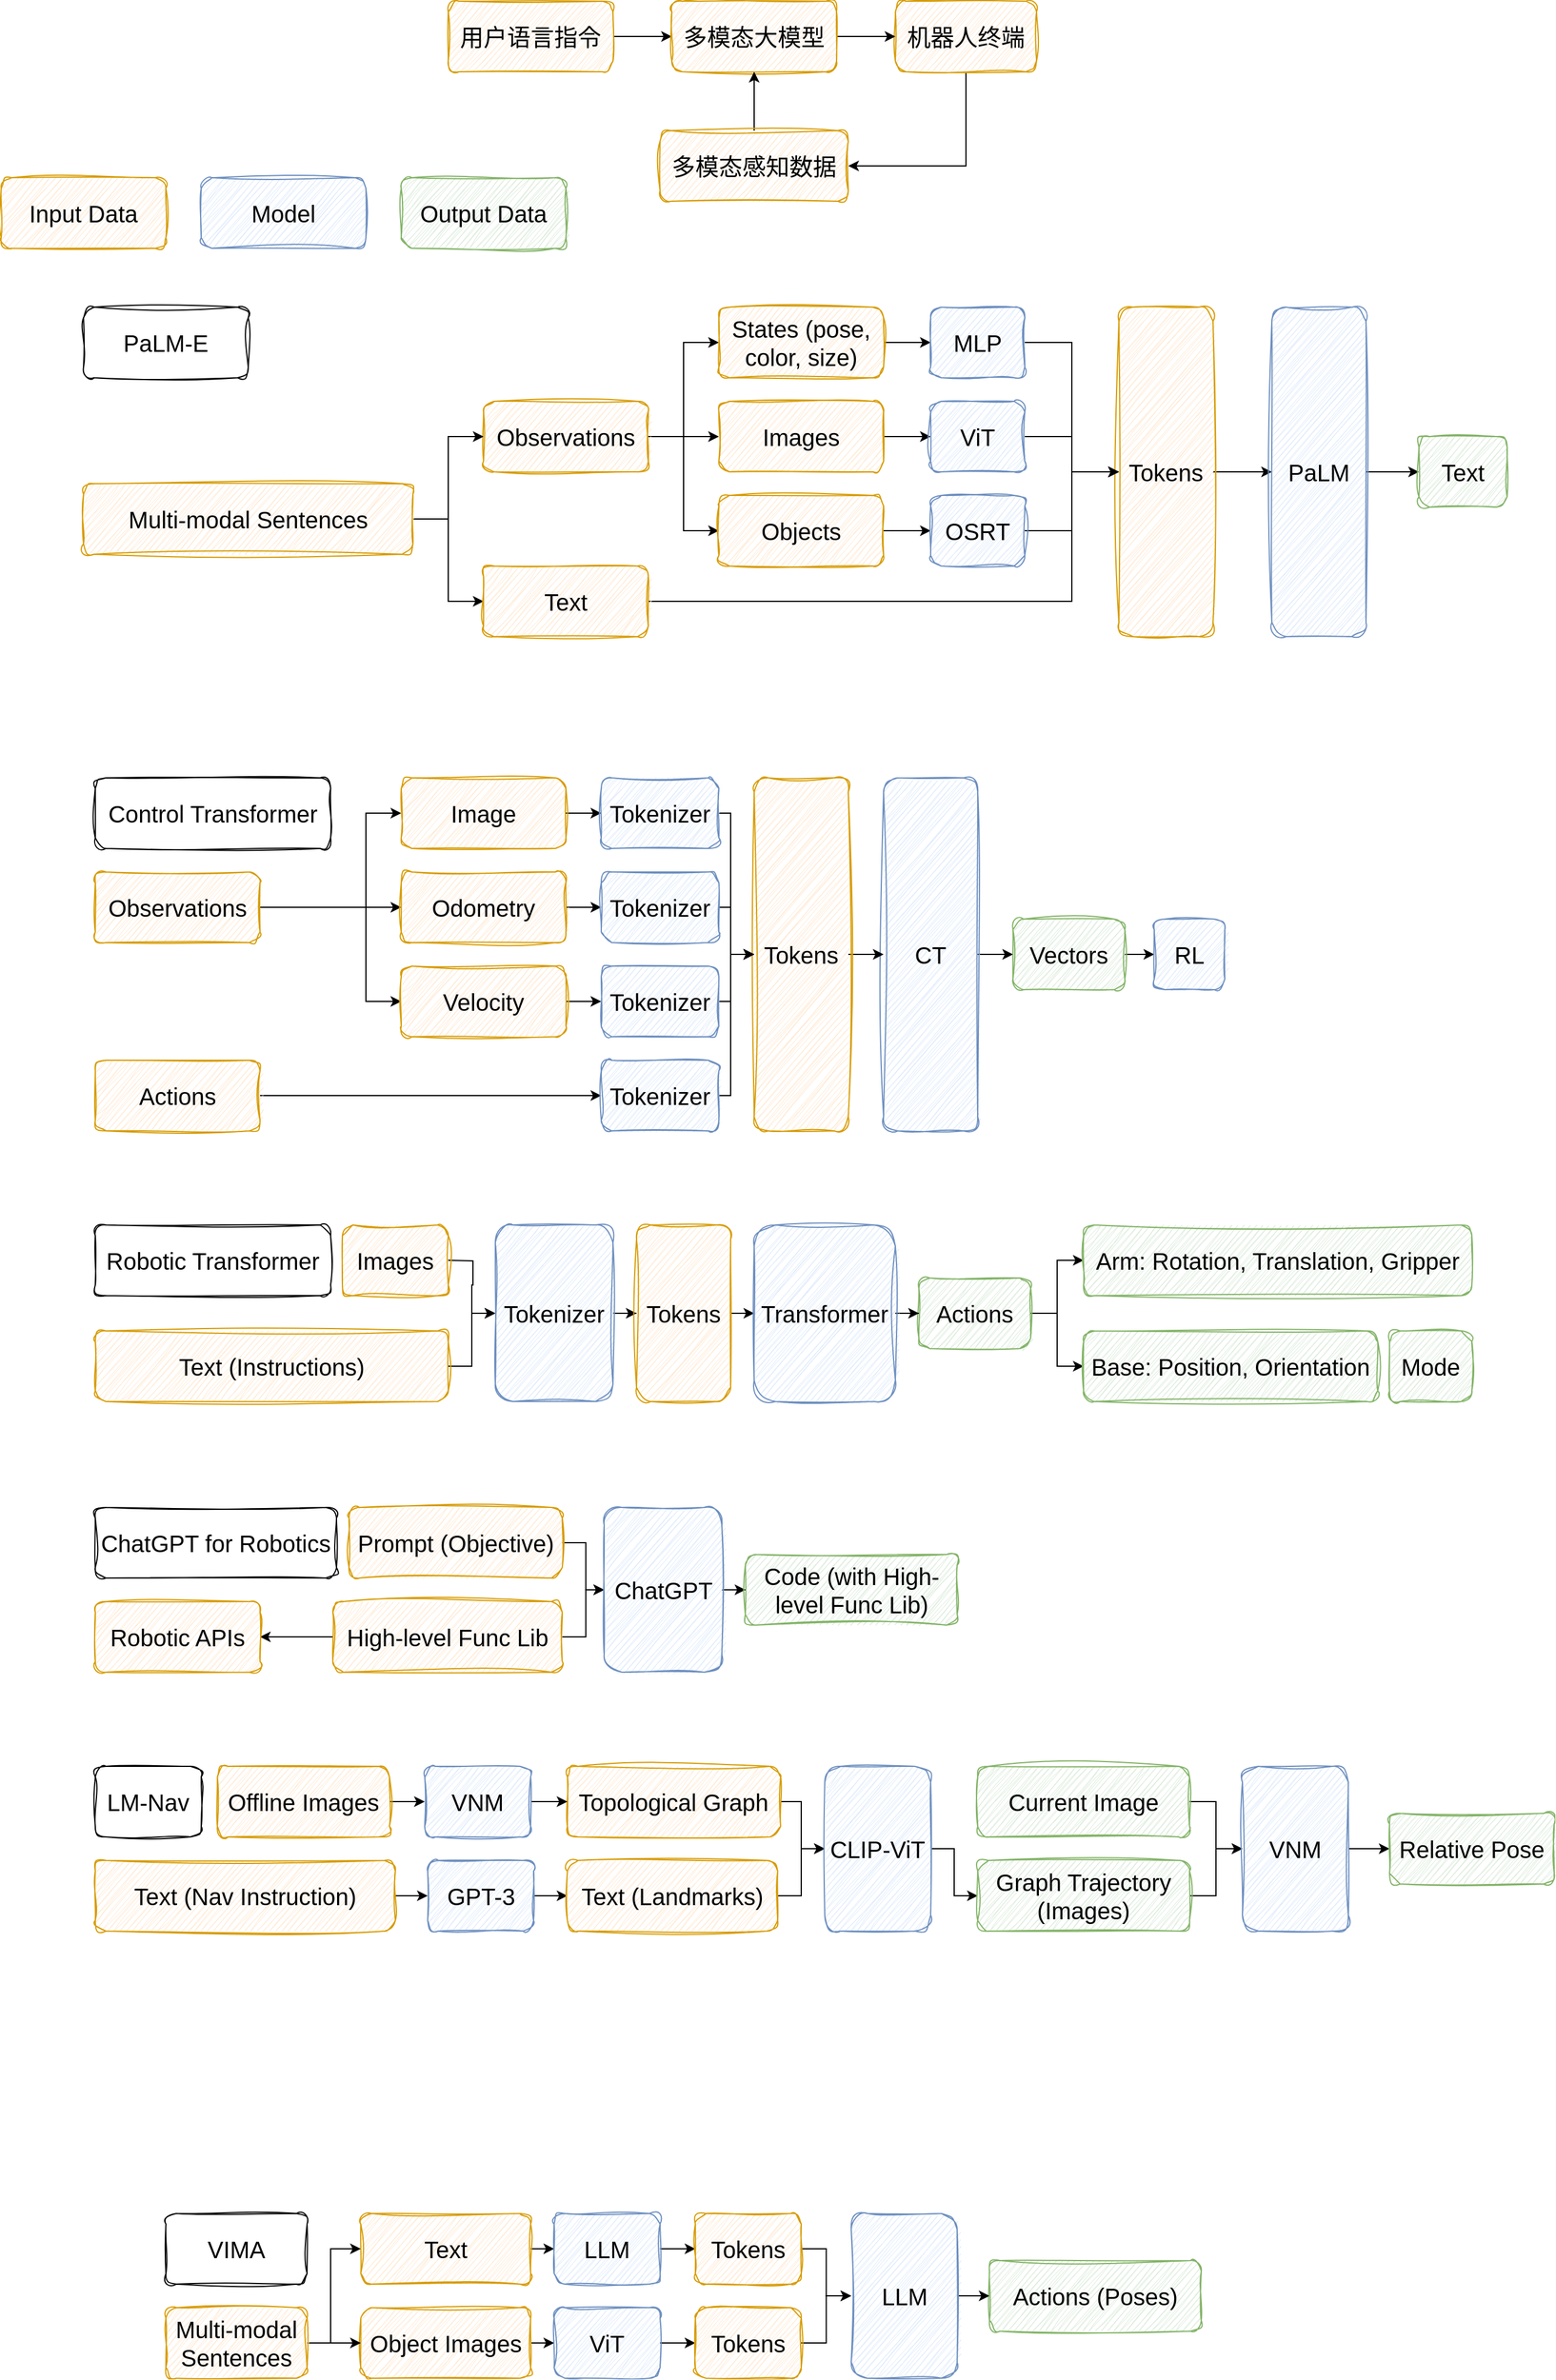 <mxfile version="21.3.2" type="github">
  <diagram name="Page-1" id="68JO6MREXEzeNU68vQrC">
    <mxGraphModel dx="2537" dy="1021" grid="1" gridSize="10" guides="1" tooltips="1" connect="1" arrows="1" fold="1" page="1" pageScale="1" pageWidth="850" pageHeight="1100" math="0" shadow="0">
      <root>
        <mxCell id="0" />
        <mxCell id="1" parent="0" />
        <mxCell id="IC8Se40u6HLO76EEBxMK-10" style="edgeStyle=orthogonalEdgeStyle;rounded=0;orthogonalLoop=1;jettySize=auto;html=1;entryX=1;entryY=0.5;entryDx=0;entryDy=0;" parent="1" source="IC8Se40u6HLO76EEBxMK-3" target="IC8Se40u6HLO76EEBxMK-6" edge="1">
          <mxGeometry relative="1" as="geometry">
            <Array as="points">
              <mxPoint x="620" y="440" />
            </Array>
          </mxGeometry>
        </mxCell>
        <mxCell id="IC8Se40u6HLO76EEBxMK-3" value="&lt;font style=&quot;font-size: 20px;&quot;&gt;机器人终端&lt;/font&gt;" style="rounded=1;whiteSpace=wrap;html=1;fillColor=#ffe6cc;strokeColor=#d79b00;sketch=1;curveFitting=1;jiggle=2;" parent="1" vertex="1">
          <mxGeometry x="560" y="300" width="120" height="60" as="geometry" />
        </mxCell>
        <mxCell id="IC8Se40u6HLO76EEBxMK-9" value="" style="edgeStyle=orthogonalEdgeStyle;rounded=0;orthogonalLoop=1;jettySize=auto;html=1;" parent="1" source="IC8Se40u6HLO76EEBxMK-4" target="IC8Se40u6HLO76EEBxMK-5" edge="1">
          <mxGeometry relative="1" as="geometry" />
        </mxCell>
        <mxCell id="IC8Se40u6HLO76EEBxMK-4" value="&lt;font style=&quot;font-size: 20px;&quot;&gt;用户语言指令&lt;/font&gt;" style="rounded=1;whiteSpace=wrap;html=1;fillColor=#ffe6cc;strokeColor=#d79b00;sketch=1;curveFitting=1;jiggle=2;" parent="1" vertex="1">
          <mxGeometry x="180" y="300" width="140" height="60" as="geometry" />
        </mxCell>
        <mxCell id="IC8Se40u6HLO76EEBxMK-8" value="" style="edgeStyle=orthogonalEdgeStyle;rounded=0;orthogonalLoop=1;jettySize=auto;html=1;" parent="1" source="IC8Se40u6HLO76EEBxMK-5" target="IC8Se40u6HLO76EEBxMK-3" edge="1">
          <mxGeometry relative="1" as="geometry" />
        </mxCell>
        <mxCell id="IC8Se40u6HLO76EEBxMK-5" value="&lt;font style=&quot;font-size: 20px;&quot;&gt;多模态大模型&lt;/font&gt;" style="rounded=1;whiteSpace=wrap;html=1;fillColor=#ffe6cc;strokeColor=#d79b00;sketch=1;curveFitting=1;jiggle=2;" parent="1" vertex="1">
          <mxGeometry x="370" y="300" width="140" height="60" as="geometry" />
        </mxCell>
        <mxCell id="IC8Se40u6HLO76EEBxMK-7" value="" style="edgeStyle=orthogonalEdgeStyle;rounded=0;orthogonalLoop=1;jettySize=auto;html=1;" parent="1" source="IC8Se40u6HLO76EEBxMK-6" target="IC8Se40u6HLO76EEBxMK-5" edge="1">
          <mxGeometry relative="1" as="geometry" />
        </mxCell>
        <mxCell id="IC8Se40u6HLO76EEBxMK-6" value="&lt;font style=&quot;font-size: 20px;&quot;&gt;多模态感知数据&lt;/font&gt;" style="rounded=1;whiteSpace=wrap;html=1;fillColor=#ffe6cc;strokeColor=#d79b00;glass=0;shadow=0;sketch=1;curveFitting=1;jiggle=2;" parent="1" vertex="1">
          <mxGeometry x="360" y="410" width="160" height="60" as="geometry" />
        </mxCell>
        <mxCell id="IC8Se40u6HLO76EEBxMK-21" value="" style="edgeStyle=orthogonalEdgeStyle;rounded=0;orthogonalLoop=1;jettySize=auto;html=1;" parent="1" source="IC8Se40u6HLO76EEBxMK-14" target="IC8Se40u6HLO76EEBxMK-19" edge="1">
          <mxGeometry relative="1" as="geometry" />
        </mxCell>
        <mxCell id="IC8Se40u6HLO76EEBxMK-22" style="edgeStyle=orthogonalEdgeStyle;rounded=0;orthogonalLoop=1;jettySize=auto;html=1;entryX=0;entryY=0.5;entryDx=0;entryDy=0;" parent="1" source="IC8Se40u6HLO76EEBxMK-14" target="IC8Se40u6HLO76EEBxMK-20" edge="1">
          <mxGeometry relative="1" as="geometry" />
        </mxCell>
        <mxCell id="IC8Se40u6HLO76EEBxMK-23" style="edgeStyle=orthogonalEdgeStyle;rounded=0;orthogonalLoop=1;jettySize=auto;html=1;entryX=0;entryY=0.5;entryDx=0;entryDy=0;" parent="1" source="IC8Se40u6HLO76EEBxMK-14" target="IC8Se40u6HLO76EEBxMK-16" edge="1">
          <mxGeometry relative="1" as="geometry" />
        </mxCell>
        <mxCell id="IC8Se40u6HLO76EEBxMK-14" value="&lt;font style=&quot;font-size: 20px;&quot;&gt;Observations&lt;/font&gt;" style="rounded=1;whiteSpace=wrap;html=1;fillColor=#ffe6cc;strokeColor=#d79b00;sketch=1;curveFitting=1;jiggle=2;" parent="1" vertex="1">
          <mxGeometry x="210" y="640" width="140" height="60" as="geometry" />
        </mxCell>
        <mxCell id="IC8Se40u6HLO76EEBxMK-29" value="" style="edgeStyle=orthogonalEdgeStyle;rounded=0;orthogonalLoop=1;jettySize=auto;html=1;" parent="1" source="IC8Se40u6HLO76EEBxMK-16" target="IC8Se40u6HLO76EEBxMK-28" edge="1">
          <mxGeometry relative="1" as="geometry" />
        </mxCell>
        <mxCell id="IC8Se40u6HLO76EEBxMK-16" value="&lt;font style=&quot;font-size: 20px;&quot;&gt;Objects&lt;/font&gt;" style="rounded=1;whiteSpace=wrap;html=1;fillColor=#ffe6cc;strokeColor=#d79b00;sketch=1;curveFitting=1;jiggle=2;" parent="1" vertex="1">
          <mxGeometry x="410" y="720" width="140" height="60" as="geometry" />
        </mxCell>
        <mxCell id="IC8Se40u6HLO76EEBxMK-30" value="" style="edgeStyle=orthogonalEdgeStyle;rounded=0;orthogonalLoop=1;jettySize=auto;html=1;" parent="1" source="IC8Se40u6HLO76EEBxMK-19" target="IC8Se40u6HLO76EEBxMK-27" edge="1">
          <mxGeometry relative="1" as="geometry" />
        </mxCell>
        <mxCell id="IC8Se40u6HLO76EEBxMK-19" value="&lt;font style=&quot;font-size: 20px;&quot;&gt;Images&lt;/font&gt;" style="rounded=1;whiteSpace=wrap;html=1;fillColor=#ffe6cc;strokeColor=#d79b00;sketch=1;curveFitting=1;jiggle=2;" parent="1" vertex="1">
          <mxGeometry x="410" y="640" width="140" height="60" as="geometry" />
        </mxCell>
        <mxCell id="IC8Se40u6HLO76EEBxMK-31" value="" style="edgeStyle=orthogonalEdgeStyle;rounded=0;orthogonalLoop=1;jettySize=auto;html=1;" parent="1" source="IC8Se40u6HLO76EEBxMK-20" target="IC8Se40u6HLO76EEBxMK-26" edge="1">
          <mxGeometry relative="1" as="geometry" />
        </mxCell>
        <mxCell id="IC8Se40u6HLO76EEBxMK-20" value="&lt;font style=&quot;font-size: 20px;&quot;&gt;States (pose, color, size)&lt;/font&gt;" style="rounded=1;whiteSpace=wrap;html=1;fillColor=#ffe6cc;strokeColor=#d79b00;sketch=1;curveFitting=1;jiggle=2;" parent="1" vertex="1">
          <mxGeometry x="410" y="560" width="140" height="60" as="geometry" />
        </mxCell>
        <mxCell id="IC8Se40u6HLO76EEBxMK-36" value="" style="edgeStyle=orthogonalEdgeStyle;rounded=0;orthogonalLoop=1;jettySize=auto;html=1;" parent="1" source="IC8Se40u6HLO76EEBxMK-24" target="IC8Se40u6HLO76EEBxMK-35" edge="1">
          <mxGeometry relative="1" as="geometry" />
        </mxCell>
        <mxCell id="IC8Se40u6HLO76EEBxMK-24" value="&lt;font style=&quot;font-size: 20px;&quot;&gt;Tokens&lt;/font&gt;" style="rounded=1;whiteSpace=wrap;html=1;fillColor=#ffe6cc;strokeColor=#d79b00;sketch=1;curveFitting=1;jiggle=2;" parent="1" vertex="1">
          <mxGeometry x="750" y="560" width="80" height="280" as="geometry" />
        </mxCell>
        <mxCell id="IC8Se40u6HLO76EEBxMK-32" value="" style="edgeStyle=orthogonalEdgeStyle;rounded=0;orthogonalLoop=1;jettySize=auto;html=1;" parent="1" source="IC8Se40u6HLO76EEBxMK-26" target="IC8Se40u6HLO76EEBxMK-24" edge="1">
          <mxGeometry relative="1" as="geometry" />
        </mxCell>
        <mxCell id="IC8Se40u6HLO76EEBxMK-26" value="&lt;font style=&quot;font-size: 20px;&quot;&gt;MLP&lt;/font&gt;" style="rounded=1;whiteSpace=wrap;html=1;fillColor=#dae8fc;strokeColor=#6c8ebf;sketch=1;curveFitting=1;jiggle=2;" parent="1" vertex="1">
          <mxGeometry x="590" y="560" width="80" height="60" as="geometry" />
        </mxCell>
        <mxCell id="IC8Se40u6HLO76EEBxMK-33" value="" style="edgeStyle=orthogonalEdgeStyle;rounded=0;orthogonalLoop=1;jettySize=auto;html=1;" parent="1" source="IC8Se40u6HLO76EEBxMK-27" target="IC8Se40u6HLO76EEBxMK-24" edge="1">
          <mxGeometry relative="1" as="geometry" />
        </mxCell>
        <mxCell id="IC8Se40u6HLO76EEBxMK-27" value="&lt;span style=&quot;font-size: 20px;&quot;&gt;ViT&lt;/span&gt;" style="rounded=1;whiteSpace=wrap;html=1;fillColor=#dae8fc;strokeColor=#6c8ebf;sketch=1;curveFitting=1;jiggle=2;" parent="1" vertex="1">
          <mxGeometry x="590" y="640" width="80" height="60" as="geometry" />
        </mxCell>
        <mxCell id="IC8Se40u6HLO76EEBxMK-34" value="" style="edgeStyle=orthogonalEdgeStyle;rounded=0;orthogonalLoop=1;jettySize=auto;html=1;" parent="1" source="IC8Se40u6HLO76EEBxMK-28" target="IC8Se40u6HLO76EEBxMK-24" edge="1">
          <mxGeometry relative="1" as="geometry" />
        </mxCell>
        <mxCell id="IC8Se40u6HLO76EEBxMK-28" value="&lt;span style=&quot;font-size: 20px;&quot;&gt;OSRT&lt;/span&gt;" style="rounded=1;whiteSpace=wrap;html=1;fillColor=#dae8fc;strokeColor=#6c8ebf;sketch=1;curveFitting=1;jiggle=2;" parent="1" vertex="1">
          <mxGeometry x="590" y="720" width="80" height="60" as="geometry" />
        </mxCell>
        <mxCell id="IC8Se40u6HLO76EEBxMK-38" value="" style="edgeStyle=orthogonalEdgeStyle;rounded=0;orthogonalLoop=1;jettySize=auto;html=1;" parent="1" source="IC8Se40u6HLO76EEBxMK-35" target="IC8Se40u6HLO76EEBxMK-37" edge="1">
          <mxGeometry relative="1" as="geometry" />
        </mxCell>
        <mxCell id="IC8Se40u6HLO76EEBxMK-35" value="&lt;font style=&quot;font-size: 20px;&quot;&gt;PaLM&lt;/font&gt;" style="rounded=1;whiteSpace=wrap;html=1;fillColor=#dae8fc;strokeColor=#6c8ebf;sketch=1;curveFitting=1;jiggle=2;" parent="1" vertex="1">
          <mxGeometry x="880" y="560" width="80" height="280" as="geometry" />
        </mxCell>
        <mxCell id="IC8Se40u6HLO76EEBxMK-37" value="&lt;font style=&quot;font-size: 20px;&quot;&gt;Text&lt;/font&gt;" style="rounded=1;whiteSpace=wrap;html=1;fillColor=#d5e8d4;strokeColor=#82b366;sketch=1;curveFitting=1;jiggle=2;" parent="1" vertex="1">
          <mxGeometry x="1005" y="670" width="75" height="60" as="geometry" />
        </mxCell>
        <mxCell id="IC8Se40u6HLO76EEBxMK-40" value="" style="edgeStyle=orthogonalEdgeStyle;rounded=0;orthogonalLoop=1;jettySize=auto;html=1;" parent="1" source="IC8Se40u6HLO76EEBxMK-39" target="IC8Se40u6HLO76EEBxMK-14" edge="1">
          <mxGeometry relative="1" as="geometry">
            <Array as="points">
              <mxPoint x="180" y="740" />
              <mxPoint x="180" y="670" />
            </Array>
          </mxGeometry>
        </mxCell>
        <mxCell id="IC8Se40u6HLO76EEBxMK-43" style="edgeStyle=orthogonalEdgeStyle;rounded=0;orthogonalLoop=1;jettySize=auto;html=1;entryX=0;entryY=0.5;entryDx=0;entryDy=0;" parent="1" source="IC8Se40u6HLO76EEBxMK-39" target="IC8Se40u6HLO76EEBxMK-41" edge="1">
          <mxGeometry relative="1" as="geometry">
            <Array as="points">
              <mxPoint x="180" y="740" />
              <mxPoint x="180" y="810" />
            </Array>
          </mxGeometry>
        </mxCell>
        <mxCell id="IC8Se40u6HLO76EEBxMK-39" value="&lt;font style=&quot;font-size: 20px;&quot;&gt;Multi-modal Sentences&lt;/font&gt;" style="rounded=1;whiteSpace=wrap;html=1;fillColor=#ffe6cc;strokeColor=#d79b00;sketch=1;curveFitting=1;jiggle=2;" parent="1" vertex="1">
          <mxGeometry x="-130" y="710" width="280" height="60" as="geometry" />
        </mxCell>
        <mxCell id="IC8Se40u6HLO76EEBxMK-45" style="edgeStyle=orthogonalEdgeStyle;rounded=0;orthogonalLoop=1;jettySize=auto;html=1;entryX=0;entryY=0.5;entryDx=0;entryDy=0;" parent="1" source="IC8Se40u6HLO76EEBxMK-41" target="IC8Se40u6HLO76EEBxMK-24" edge="1">
          <mxGeometry relative="1" as="geometry">
            <Array as="points">
              <mxPoint x="710" y="810" />
              <mxPoint x="710" y="700" />
            </Array>
          </mxGeometry>
        </mxCell>
        <mxCell id="IC8Se40u6HLO76EEBxMK-41" value="&lt;font style=&quot;font-size: 20px;&quot;&gt;Text&lt;/font&gt;" style="rounded=1;whiteSpace=wrap;html=1;fillColor=#ffe6cc;strokeColor=#d79b00;sketch=1;curveFitting=1;jiggle=2;" parent="1" vertex="1">
          <mxGeometry x="210" y="780" width="140" height="60" as="geometry" />
        </mxCell>
        <mxCell id="IC8Se40u6HLO76EEBxMK-48" value="&lt;font style=&quot;font-size: 20px;&quot;&gt;Input Data&lt;/font&gt;" style="rounded=1;whiteSpace=wrap;html=1;fillColor=#ffe6cc;strokeColor=#d79b00;sketch=1;curveFitting=1;jiggle=2;" parent="1" vertex="1">
          <mxGeometry x="-200" y="450" width="140" height="60" as="geometry" />
        </mxCell>
        <mxCell id="IC8Se40u6HLO76EEBxMK-49" value="&lt;font style=&quot;font-size: 20px;&quot;&gt;Model&lt;/font&gt;" style="rounded=1;whiteSpace=wrap;html=1;fillColor=#dae8fc;strokeColor=#6c8ebf;sketch=1;curveFitting=1;jiggle=2;" parent="1" vertex="1">
          <mxGeometry x="-30" y="450" width="140" height="60" as="geometry" />
        </mxCell>
        <mxCell id="IC8Se40u6HLO76EEBxMK-50" value="&lt;font style=&quot;font-size: 20px;&quot;&gt;Output Data&lt;/font&gt;" style="rounded=1;whiteSpace=wrap;html=1;fillColor=#d5e8d4;strokeColor=#82b366;sketch=1;curveFitting=1;jiggle=2;" parent="1" vertex="1">
          <mxGeometry x="140" y="450" width="140" height="60" as="geometry" />
        </mxCell>
        <mxCell id="IC8Se40u6HLO76EEBxMK-51" value="&lt;font style=&quot;font-size: 20px;&quot;&gt;PaLM-E&lt;/font&gt;" style="rounded=1;whiteSpace=wrap;html=1;sketch=1;curveFitting=1;jiggle=2;" parent="1" vertex="1">
          <mxGeometry x="-130" y="560" width="140" height="60" as="geometry" />
        </mxCell>
        <mxCell id="IC8Se40u6HLO76EEBxMK-52" value="" style="edgeStyle=orthogonalEdgeStyle;rounded=0;orthogonalLoop=1;jettySize=auto;html=1;" parent="1" source="IC8Se40u6HLO76EEBxMK-55" target="IC8Se40u6HLO76EEBxMK-59" edge="1">
          <mxGeometry relative="1" as="geometry" />
        </mxCell>
        <mxCell id="IC8Se40u6HLO76EEBxMK-53" style="edgeStyle=orthogonalEdgeStyle;rounded=0;orthogonalLoop=1;jettySize=auto;html=1;entryX=0;entryY=0.5;entryDx=0;entryDy=0;" parent="1" source="IC8Se40u6HLO76EEBxMK-55" target="IC8Se40u6HLO76EEBxMK-61" edge="1">
          <mxGeometry relative="1" as="geometry">
            <Array as="points">
              <mxPoint x="110" y="1070" />
              <mxPoint x="110" y="990" />
            </Array>
          </mxGeometry>
        </mxCell>
        <mxCell id="IC8Se40u6HLO76EEBxMK-54" style="edgeStyle=orthogonalEdgeStyle;rounded=0;orthogonalLoop=1;jettySize=auto;html=1;entryX=0;entryY=0.5;entryDx=0;entryDy=0;" parent="1" source="IC8Se40u6HLO76EEBxMK-55" edge="1">
          <mxGeometry relative="1" as="geometry">
            <mxPoint x="140" y="1150" as="targetPoint" />
            <Array as="points">
              <mxPoint x="110" y="1070" />
              <mxPoint x="110" y="1150" />
            </Array>
          </mxGeometry>
        </mxCell>
        <mxCell id="IC8Se40u6HLO76EEBxMK-55" value="&lt;font style=&quot;font-size: 20px;&quot;&gt;Observations&lt;/font&gt;" style="rounded=1;whiteSpace=wrap;html=1;fillColor=#ffe6cc;strokeColor=#d79b00;sketch=1;curveFitting=1;jiggle=2;" parent="1" vertex="1">
          <mxGeometry x="-120" y="1040" width="140" height="60" as="geometry" />
        </mxCell>
        <mxCell id="IC8Se40u6HLO76EEBxMK-92" value="" style="edgeStyle=orthogonalEdgeStyle;rounded=0;orthogonalLoop=1;jettySize=auto;html=1;" parent="1" source="IC8Se40u6HLO76EEBxMK-59" target="IC8Se40u6HLO76EEBxMK-91" edge="1">
          <mxGeometry relative="1" as="geometry" />
        </mxCell>
        <mxCell id="IC8Se40u6HLO76EEBxMK-59" value="&lt;font style=&quot;font-size: 20px;&quot;&gt;Odometry&lt;/font&gt;" style="rounded=1;whiteSpace=wrap;html=1;fillColor=#ffe6cc;strokeColor=#d79b00;sketch=1;curveFitting=1;jiggle=2;" parent="1" vertex="1">
          <mxGeometry x="140" y="1040" width="140" height="60" as="geometry" />
        </mxCell>
        <mxCell id="IC8Se40u6HLO76EEBxMK-90" value="" style="edgeStyle=orthogonalEdgeStyle;rounded=0;orthogonalLoop=1;jettySize=auto;html=1;" parent="1" source="IC8Se40u6HLO76EEBxMK-61" target="IC8Se40u6HLO76EEBxMK-89" edge="1">
          <mxGeometry relative="1" as="geometry" />
        </mxCell>
        <mxCell id="IC8Se40u6HLO76EEBxMK-61" value="&lt;font style=&quot;font-size: 20px;&quot;&gt;Image&lt;/font&gt;" style="rounded=1;whiteSpace=wrap;html=1;fillColor=#ffe6cc;strokeColor=#d79b00;sketch=1;curveFitting=1;jiggle=2;" parent="1" vertex="1">
          <mxGeometry x="140" y="960" width="140" height="60" as="geometry" />
        </mxCell>
        <mxCell id="IC8Se40u6HLO76EEBxMK-96" style="edgeStyle=orthogonalEdgeStyle;rounded=0;orthogonalLoop=1;jettySize=auto;html=1;entryX=0;entryY=0.5;entryDx=0;entryDy=0;" parent="1" source="IC8Se40u6HLO76EEBxMK-77" target="IC8Se40u6HLO76EEBxMK-95" edge="1">
          <mxGeometry relative="1" as="geometry" />
        </mxCell>
        <mxCell id="IC8Se40u6HLO76EEBxMK-77" value="&lt;font style=&quot;font-size: 20px;&quot;&gt;Actions&lt;/font&gt;" style="rounded=1;whiteSpace=wrap;html=1;fillColor=#ffe6cc;strokeColor=#d79b00;sketch=1;curveFitting=1;jiggle=2;" parent="1" vertex="1">
          <mxGeometry x="-120" y="1200" width="140" height="60" as="geometry" />
        </mxCell>
        <mxCell id="IC8Se40u6HLO76EEBxMK-78" value="&lt;font style=&quot;font-size: 20px;&quot;&gt;Control Transformer&lt;/font&gt;" style="rounded=1;whiteSpace=wrap;html=1;sketch=1;curveFitting=1;jiggle=2;" parent="1" vertex="1">
          <mxGeometry x="-120" y="960" width="200" height="60" as="geometry" />
        </mxCell>
        <mxCell id="IC8Se40u6HLO76EEBxMK-94" value="" style="edgeStyle=orthogonalEdgeStyle;rounded=0;orthogonalLoop=1;jettySize=auto;html=1;" parent="1" source="IC8Se40u6HLO76EEBxMK-79" target="IC8Se40u6HLO76EEBxMK-93" edge="1">
          <mxGeometry relative="1" as="geometry" />
        </mxCell>
        <mxCell id="IC8Se40u6HLO76EEBxMK-79" value="&lt;font style=&quot;font-size: 20px;&quot;&gt;Velocity&lt;/font&gt;" style="rounded=1;whiteSpace=wrap;html=1;fillColor=#ffe6cc;strokeColor=#d79b00;sketch=1;curveFitting=1;jiggle=2;" parent="1" vertex="1">
          <mxGeometry x="140" y="1120" width="140" height="60" as="geometry" />
        </mxCell>
        <mxCell id="IC8Se40u6HLO76EEBxMK-85" value="" style="edgeStyle=orthogonalEdgeStyle;rounded=0;orthogonalLoop=1;jettySize=auto;html=1;" parent="1" source="IC8Se40u6HLO76EEBxMK-86" target="IC8Se40u6HLO76EEBxMK-87" edge="1">
          <mxGeometry relative="1" as="geometry" />
        </mxCell>
        <mxCell id="IC8Se40u6HLO76EEBxMK-86" value="&lt;font style=&quot;font-size: 20px;&quot;&gt;CT&lt;/font&gt;" style="rounded=1;whiteSpace=wrap;html=1;fillColor=#dae8fc;strokeColor=#6c8ebf;sketch=1;curveFitting=1;jiggle=2;" parent="1" vertex="1">
          <mxGeometry x="550" y="960" width="80" height="300" as="geometry" />
        </mxCell>
        <mxCell id="IC8Se40u6HLO76EEBxMK-104" value="" style="edgeStyle=orthogonalEdgeStyle;rounded=0;orthogonalLoop=1;jettySize=auto;html=1;" parent="1" source="IC8Se40u6HLO76EEBxMK-87" target="IC8Se40u6HLO76EEBxMK-103" edge="1">
          <mxGeometry relative="1" as="geometry" />
        </mxCell>
        <mxCell id="IC8Se40u6HLO76EEBxMK-87" value="&lt;span style=&quot;font-size: 20px;&quot;&gt;Vectors&lt;/span&gt;" style="rounded=1;whiteSpace=wrap;html=1;fillColor=#d5e8d4;strokeColor=#82b366;sketch=1;curveFitting=1;jiggle=2;" parent="1" vertex="1">
          <mxGeometry x="660" y="1080" width="95" height="60" as="geometry" />
        </mxCell>
        <mxCell id="IC8Se40u6HLO76EEBxMK-98" value="" style="edgeStyle=orthogonalEdgeStyle;rounded=0;orthogonalLoop=1;jettySize=auto;html=1;" parent="1" source="IC8Se40u6HLO76EEBxMK-88" target="IC8Se40u6HLO76EEBxMK-86" edge="1">
          <mxGeometry relative="1" as="geometry" />
        </mxCell>
        <mxCell id="IC8Se40u6HLO76EEBxMK-88" value="&lt;font style=&quot;font-size: 20px;&quot;&gt;Tokens&lt;/font&gt;" style="rounded=1;whiteSpace=wrap;html=1;fillColor=#ffe6cc;strokeColor=#d79b00;sketch=1;curveFitting=1;jiggle=2;" parent="1" vertex="1">
          <mxGeometry x="440" y="960" width="80" height="300" as="geometry" />
        </mxCell>
        <mxCell id="IC8Se40u6HLO76EEBxMK-99" value="" style="edgeStyle=orthogonalEdgeStyle;rounded=0;orthogonalLoop=1;jettySize=auto;html=1;" parent="1" source="IC8Se40u6HLO76EEBxMK-89" target="IC8Se40u6HLO76EEBxMK-88" edge="1">
          <mxGeometry relative="1" as="geometry">
            <Array as="points">
              <mxPoint x="420" y="990" />
              <mxPoint x="420" y="1110" />
            </Array>
          </mxGeometry>
        </mxCell>
        <mxCell id="IC8Se40u6HLO76EEBxMK-89" value="&lt;font style=&quot;font-size: 20px;&quot;&gt;Tokenizer&lt;/font&gt;" style="rounded=1;whiteSpace=wrap;html=1;fillColor=#dae8fc;strokeColor=#6c8ebf;sketch=1;curveFitting=1;jiggle=2;" parent="1" vertex="1">
          <mxGeometry x="310" y="960" width="100" height="60" as="geometry" />
        </mxCell>
        <mxCell id="IC8Se40u6HLO76EEBxMK-100" value="" style="edgeStyle=orthogonalEdgeStyle;rounded=0;orthogonalLoop=1;jettySize=auto;html=1;" parent="1" source="IC8Se40u6HLO76EEBxMK-91" target="IC8Se40u6HLO76EEBxMK-88" edge="1">
          <mxGeometry relative="1" as="geometry">
            <Array as="points">
              <mxPoint x="420" y="1070" />
              <mxPoint x="420" y="1110" />
            </Array>
          </mxGeometry>
        </mxCell>
        <mxCell id="IC8Se40u6HLO76EEBxMK-91" value="&lt;font style=&quot;font-size: 20px;&quot;&gt;Tokenizer&lt;/font&gt;" style="rounded=1;whiteSpace=wrap;html=1;fillColor=#dae8fc;strokeColor=#6c8ebf;sketch=1;curveFitting=1;jiggle=2;" parent="1" vertex="1">
          <mxGeometry x="310" y="1040" width="100" height="60" as="geometry" />
        </mxCell>
        <mxCell id="IC8Se40u6HLO76EEBxMK-101" value="" style="edgeStyle=orthogonalEdgeStyle;rounded=0;orthogonalLoop=1;jettySize=auto;html=1;" parent="1" source="IC8Se40u6HLO76EEBxMK-93" target="IC8Se40u6HLO76EEBxMK-88" edge="1">
          <mxGeometry relative="1" as="geometry">
            <Array as="points">
              <mxPoint x="420" y="1150" />
              <mxPoint x="420" y="1110" />
            </Array>
          </mxGeometry>
        </mxCell>
        <mxCell id="IC8Se40u6HLO76EEBxMK-93" value="&lt;font style=&quot;font-size: 20px;&quot;&gt;Tokenizer&lt;/font&gt;" style="rounded=1;whiteSpace=wrap;html=1;fillColor=#dae8fc;strokeColor=#6c8ebf;sketch=1;curveFitting=1;jiggle=2;" parent="1" vertex="1">
          <mxGeometry x="310" y="1120" width="100" height="60" as="geometry" />
        </mxCell>
        <mxCell id="IC8Se40u6HLO76EEBxMK-102" value="" style="edgeStyle=orthogonalEdgeStyle;rounded=0;orthogonalLoop=1;jettySize=auto;html=1;" parent="1" source="IC8Se40u6HLO76EEBxMK-95" target="IC8Se40u6HLO76EEBxMK-88" edge="1">
          <mxGeometry relative="1" as="geometry">
            <Array as="points">
              <mxPoint x="420" y="1230" />
              <mxPoint x="420" y="1110" />
            </Array>
          </mxGeometry>
        </mxCell>
        <mxCell id="IC8Se40u6HLO76EEBxMK-95" value="&lt;font style=&quot;font-size: 20px;&quot;&gt;Tokenizer&lt;/font&gt;" style="rounded=1;whiteSpace=wrap;html=1;fillColor=#dae8fc;strokeColor=#6c8ebf;sketch=1;curveFitting=1;jiggle=2;" parent="1" vertex="1">
          <mxGeometry x="310" y="1200" width="100" height="60" as="geometry" />
        </mxCell>
        <mxCell id="IC8Se40u6HLO76EEBxMK-103" value="&lt;font style=&quot;font-size: 20px;&quot;&gt;RL&lt;/font&gt;" style="rounded=1;whiteSpace=wrap;html=1;fillColor=#dae8fc;strokeColor=#6c8ebf;sketch=1;curveFitting=1;jiggle=2;" parent="1" vertex="1">
          <mxGeometry x="780" y="1080" width="60" height="60" as="geometry" />
        </mxCell>
        <mxCell id="IC8Se40u6HLO76EEBxMK-133" value="" style="edgeStyle=orthogonalEdgeStyle;rounded=0;orthogonalLoop=1;jettySize=auto;html=1;" parent="1" target="IC8Se40u6HLO76EEBxMK-131" edge="1">
          <mxGeometry relative="1" as="geometry">
            <mxPoint x="180" y="1370" as="sourcePoint" />
          </mxGeometry>
        </mxCell>
        <mxCell id="IC8Se40u6HLO76EEBxMK-134" value="" style="edgeStyle=orthogonalEdgeStyle;rounded=0;orthogonalLoop=1;jettySize=auto;html=1;" parent="1" source="IC8Se40u6HLO76EEBxMK-114" target="IC8Se40u6HLO76EEBxMK-131" edge="1">
          <mxGeometry relative="1" as="geometry" />
        </mxCell>
        <mxCell id="IC8Se40u6HLO76EEBxMK-114" value="&lt;font style=&quot;font-size: 20px;&quot;&gt;Text (Instructions)&lt;/font&gt;" style="rounded=1;whiteSpace=wrap;html=1;fillColor=#ffe6cc;strokeColor=#d79b00;sketch=1;curveFitting=1;jiggle=2;" parent="1" vertex="1">
          <mxGeometry x="-120" y="1430" width="300" height="60" as="geometry" />
        </mxCell>
        <mxCell id="IC8Se40u6HLO76EEBxMK-115" value="&lt;font style=&quot;font-size: 20px;&quot;&gt;Robotic Transformer&lt;/font&gt;" style="rounded=1;whiteSpace=wrap;html=1;sketch=1;curveFitting=1;jiggle=2;" parent="1" vertex="1">
          <mxGeometry x="-120" y="1340" width="200" height="60" as="geometry" />
        </mxCell>
        <mxCell id="IC8Se40u6HLO76EEBxMK-146" value="" style="edgeStyle=orthogonalEdgeStyle;rounded=0;orthogonalLoop=1;jettySize=auto;html=1;" parent="1" source="IC8Se40u6HLO76EEBxMK-121" target="IC8Se40u6HLO76EEBxMK-145" edge="1">
          <mxGeometry relative="1" as="geometry" />
        </mxCell>
        <mxCell id="IC8Se40u6HLO76EEBxMK-148" style="edgeStyle=orthogonalEdgeStyle;rounded=0;orthogonalLoop=1;jettySize=auto;html=1;entryX=0;entryY=0.5;entryDx=0;entryDy=0;" parent="1" source="IC8Se40u6HLO76EEBxMK-121" target="IC8Se40u6HLO76EEBxMK-141" edge="1">
          <mxGeometry relative="1" as="geometry" />
        </mxCell>
        <mxCell id="IC8Se40u6HLO76EEBxMK-121" value="&lt;span style=&quot;font-size: 20px;&quot;&gt;Actions&lt;/span&gt;" style="rounded=1;whiteSpace=wrap;html=1;fillColor=#d5e8d4;strokeColor=#82b366;sketch=1;curveFitting=1;jiggle=2;" parent="1" vertex="1">
          <mxGeometry x="580" y="1385" width="95" height="60" as="geometry" />
        </mxCell>
        <mxCell id="IC8Se40u6HLO76EEBxMK-137" value="" style="edgeStyle=orthogonalEdgeStyle;rounded=0;orthogonalLoop=1;jettySize=auto;html=1;" parent="1" source="IC8Se40u6HLO76EEBxMK-131" target="IC8Se40u6HLO76EEBxMK-136" edge="1">
          <mxGeometry relative="1" as="geometry" />
        </mxCell>
        <mxCell id="IC8Se40u6HLO76EEBxMK-131" value="&lt;font style=&quot;font-size: 20px;&quot;&gt;Tokenizer&lt;/font&gt;" style="rounded=1;whiteSpace=wrap;html=1;fillColor=#dae8fc;strokeColor=#6c8ebf;sketch=1;curveFitting=1;jiggle=2;" parent="1" vertex="1">
          <mxGeometry x="220" y="1340" width="100" height="150" as="geometry" />
        </mxCell>
        <mxCell id="IC8Se40u6HLO76EEBxMK-139" value="" style="edgeStyle=orthogonalEdgeStyle;rounded=0;orthogonalLoop=1;jettySize=auto;html=1;" parent="1" source="IC8Se40u6HLO76EEBxMK-136" target="IC8Se40u6HLO76EEBxMK-138" edge="1">
          <mxGeometry relative="1" as="geometry" />
        </mxCell>
        <mxCell id="IC8Se40u6HLO76EEBxMK-136" value="&lt;font style=&quot;font-size: 20px;&quot;&gt;Tokens&lt;/font&gt;" style="rounded=1;whiteSpace=wrap;html=1;fillColor=#ffe6cc;strokeColor=#d79b00;sketch=1;curveFitting=1;jiggle=2;" parent="1" vertex="1">
          <mxGeometry x="340" y="1340" width="80" height="150" as="geometry" />
        </mxCell>
        <mxCell id="IC8Se40u6HLO76EEBxMK-140" value="" style="edgeStyle=orthogonalEdgeStyle;rounded=0;orthogonalLoop=1;jettySize=auto;html=1;" parent="1" source="IC8Se40u6HLO76EEBxMK-138" target="IC8Se40u6HLO76EEBxMK-121" edge="1">
          <mxGeometry relative="1" as="geometry" />
        </mxCell>
        <mxCell id="IC8Se40u6HLO76EEBxMK-138" value="&lt;font style=&quot;font-size: 20px;&quot;&gt;Transformer&lt;/font&gt;" style="rounded=1;whiteSpace=wrap;html=1;fillColor=#dae8fc;strokeColor=#6c8ebf;sketch=1;curveFitting=1;jiggle=2;" parent="1" vertex="1">
          <mxGeometry x="440" y="1340" width="120" height="150" as="geometry" />
        </mxCell>
        <mxCell id="IC8Se40u6HLO76EEBxMK-141" value="&lt;span style=&quot;font-size: 20px;&quot;&gt;Arm: Rotation, Translation, Gripper&lt;/span&gt;" style="rounded=1;whiteSpace=wrap;html=1;fillColor=#d5e8d4;strokeColor=#82b366;sketch=1;curveFitting=1;jiggle=2;" parent="1" vertex="1">
          <mxGeometry x="720" y="1340" width="330" height="60" as="geometry" />
        </mxCell>
        <mxCell id="IC8Se40u6HLO76EEBxMK-145" value="&lt;span style=&quot;font-size: 20px;&quot;&gt;Base: Position, Orientation&lt;/span&gt;" style="rounded=1;whiteSpace=wrap;html=1;fillColor=#d5e8d4;strokeColor=#82b366;sketch=1;curveFitting=1;jiggle=2;" parent="1" vertex="1">
          <mxGeometry x="720" y="1430" width="250" height="60" as="geometry" />
        </mxCell>
        <mxCell id="IC8Se40u6HLO76EEBxMK-149" value="&lt;span style=&quot;font-size: 20px;&quot;&gt;Mode&lt;/span&gt;" style="rounded=1;whiteSpace=wrap;html=1;fillColor=#d5e8d4;strokeColor=#82b366;sketch=1;curveFitting=1;jiggle=2;" parent="1" vertex="1">
          <mxGeometry x="980" y="1430" width="70" height="60" as="geometry" />
        </mxCell>
        <mxCell id="IC8Se40u6HLO76EEBxMK-150" value="&lt;span style=&quot;font-size: 20px;&quot;&gt;Images&lt;/span&gt;" style="rounded=1;whiteSpace=wrap;html=1;fillColor=#ffe6cc;strokeColor=#d79b00;sketch=1;curveFitting=1;jiggle=2;" parent="1" vertex="1">
          <mxGeometry x="90" y="1340" width="90" height="60" as="geometry" />
        </mxCell>
        <mxCell id="IC8Se40u6HLO76EEBxMK-164" value="" style="edgeStyle=orthogonalEdgeStyle;rounded=0;orthogonalLoop=1;jettySize=auto;html=1;" parent="1" source="IC8Se40u6HLO76EEBxMK-153" target="IC8Se40u6HLO76EEBxMK-163" edge="1">
          <mxGeometry relative="1" as="geometry" />
        </mxCell>
        <mxCell id="IC8Se40u6HLO76EEBxMK-172" value="" style="edgeStyle=orthogonalEdgeStyle;rounded=0;orthogonalLoop=1;jettySize=auto;html=1;" parent="1" source="IC8Se40u6HLO76EEBxMK-153" target="IC8Se40u6HLO76EEBxMK-166" edge="1">
          <mxGeometry relative="1" as="geometry" />
        </mxCell>
        <mxCell id="IC8Se40u6HLO76EEBxMK-153" value="&lt;font style=&quot;font-size: 20px;&quot;&gt;High-level Func Lib&lt;/font&gt;" style="rounded=1;whiteSpace=wrap;html=1;fillColor=#ffe6cc;strokeColor=#d79b00;sketch=1;curveFitting=1;jiggle=2;" parent="1" vertex="1">
          <mxGeometry x="81.88" y="1660" width="195" height="60" as="geometry" />
        </mxCell>
        <mxCell id="IC8Se40u6HLO76EEBxMK-154" value="&lt;font style=&quot;font-size: 20px;&quot;&gt;ChatGPT for Robotics&lt;/font&gt;" style="rounded=1;whiteSpace=wrap;html=1;sketch=1;curveFitting=1;jiggle=2;" parent="1" vertex="1">
          <mxGeometry x="-120" y="1580" width="205" height="60" as="geometry" />
        </mxCell>
        <mxCell id="IC8Se40u6HLO76EEBxMK-163" value="&lt;font style=&quot;font-size: 20px;&quot;&gt;Robotic APIs&lt;/font&gt;" style="rounded=1;whiteSpace=wrap;html=1;fillColor=#ffe6cc;strokeColor=#d79b00;sketch=1;curveFitting=1;jiggle=2;" parent="1" vertex="1">
          <mxGeometry x="-120" y="1660" width="140" height="60" as="geometry" />
        </mxCell>
        <mxCell id="IC8Se40u6HLO76EEBxMK-171" value="" style="edgeStyle=orthogonalEdgeStyle;rounded=0;orthogonalLoop=1;jettySize=auto;html=1;" parent="1" source="IC8Se40u6HLO76EEBxMK-165" target="IC8Se40u6HLO76EEBxMK-166" edge="1">
          <mxGeometry relative="1" as="geometry" />
        </mxCell>
        <mxCell id="IC8Se40u6HLO76EEBxMK-165" value="&lt;span style=&quot;font-size: 20px;&quot;&gt;Prompt (Objective)&lt;/span&gt;" style="rounded=1;whiteSpace=wrap;html=1;fillColor=#ffe6cc;strokeColor=#d79b00;sketch=1;curveFitting=1;jiggle=2;" parent="1" vertex="1">
          <mxGeometry x="95.63" y="1580" width="181.25" height="60" as="geometry" />
        </mxCell>
        <mxCell id="IC8Se40u6HLO76EEBxMK-170" value="" style="edgeStyle=orthogonalEdgeStyle;rounded=0;orthogonalLoop=1;jettySize=auto;html=1;" parent="1" source="IC8Se40u6HLO76EEBxMK-166" target="IC8Se40u6HLO76EEBxMK-169" edge="1">
          <mxGeometry relative="1" as="geometry" />
        </mxCell>
        <mxCell id="IC8Se40u6HLO76EEBxMK-166" value="&lt;font style=&quot;font-size: 20px;&quot;&gt;ChatGPT&lt;/font&gt;" style="rounded=1;whiteSpace=wrap;html=1;fillColor=#dae8fc;strokeColor=#6c8ebf;sketch=1;curveFitting=1;jiggle=2;" parent="1" vertex="1">
          <mxGeometry x="312.5" y="1580" width="100" height="140" as="geometry" />
        </mxCell>
        <mxCell id="IC8Se40u6HLO76EEBxMK-169" value="&lt;span style=&quot;font-size: 20px;&quot;&gt;Code (with High-level Func Lib)&lt;/span&gt;" style="rounded=1;whiteSpace=wrap;html=1;fillColor=#d5e8d4;strokeColor=#82b366;sketch=1;curveFitting=1;jiggle=2;" parent="1" vertex="1">
          <mxGeometry x="432.5" y="1620" width="180" height="60" as="geometry" />
        </mxCell>
        <mxCell id="IC8Se40u6HLO76EEBxMK-185" value="" style="edgeStyle=orthogonalEdgeStyle;rounded=0;orthogonalLoop=1;jettySize=auto;html=1;" parent="1" source="IC8Se40u6HLO76EEBxMK-175" target="IC8Se40u6HLO76EEBxMK-184" edge="1">
          <mxGeometry relative="1" as="geometry" />
        </mxCell>
        <mxCell id="IC8Se40u6HLO76EEBxMK-175" value="&lt;font style=&quot;font-size: 20px;&quot;&gt;Text (Nav Instruction)&lt;/font&gt;" style="rounded=1;whiteSpace=wrap;html=1;fillColor=#ffe6cc;strokeColor=#d79b00;sketch=1;curveFitting=1;jiggle=2;" parent="1" vertex="1">
          <mxGeometry x="-120" y="1880" width="255" height="60" as="geometry" />
        </mxCell>
        <mxCell id="IC8Se40u6HLO76EEBxMK-176" value="&lt;font style=&quot;font-size: 20px;&quot;&gt;LM-Nav&lt;/font&gt;" style="rounded=1;whiteSpace=wrap;html=1;sketch=1;curveFitting=1;jiggle=2;" parent="1" vertex="1">
          <mxGeometry x="-120" y="1800" width="90" height="60" as="geometry" />
        </mxCell>
        <mxCell id="IC8Se40u6HLO76EEBxMK-189" value="" style="edgeStyle=orthogonalEdgeStyle;rounded=0;orthogonalLoop=1;jettySize=auto;html=1;" parent="1" source="IC8Se40u6HLO76EEBxMK-179" target="IC8Se40u6HLO76EEBxMK-188" edge="1">
          <mxGeometry relative="1" as="geometry" />
        </mxCell>
        <mxCell id="IC8Se40u6HLO76EEBxMK-179" value="&lt;span style=&quot;font-size: 20px;&quot;&gt;Offline Images&lt;/span&gt;" style="rounded=1;whiteSpace=wrap;html=1;fillColor=#ffe6cc;strokeColor=#d79b00;sketch=1;curveFitting=1;jiggle=2;" parent="1" vertex="1">
          <mxGeometry x="-16.25" y="1800" width="146.25" height="60" as="geometry" />
        </mxCell>
        <mxCell id="IC8Se40u6HLO76EEBxMK-192" value="" style="edgeStyle=orthogonalEdgeStyle;rounded=0;orthogonalLoop=1;jettySize=auto;html=1;" parent="1" source="IC8Se40u6HLO76EEBxMK-183" target="IC8Se40u6HLO76EEBxMK-191" edge="1">
          <mxGeometry relative="1" as="geometry">
            <Array as="points">
              <mxPoint x="480" y="1830" />
              <mxPoint x="480" y="1870" />
            </Array>
          </mxGeometry>
        </mxCell>
        <mxCell id="IC8Se40u6HLO76EEBxMK-183" value="&lt;span style=&quot;font-size: 20px;&quot;&gt;Topological Graph&lt;/span&gt;" style="rounded=1;whiteSpace=wrap;html=1;fillColor=#ffe6cc;strokeColor=#d79b00;sketch=1;curveFitting=1;jiggle=2;" parent="1" vertex="1">
          <mxGeometry x="281.25" y="1800" width="181.25" height="60" as="geometry" />
        </mxCell>
        <mxCell id="IC8Se40u6HLO76EEBxMK-187" value="" style="edgeStyle=orthogonalEdgeStyle;rounded=0;orthogonalLoop=1;jettySize=auto;html=1;" parent="1" source="IC8Se40u6HLO76EEBxMK-184" target="IC8Se40u6HLO76EEBxMK-186" edge="1">
          <mxGeometry relative="1" as="geometry" />
        </mxCell>
        <mxCell id="IC8Se40u6HLO76EEBxMK-184" value="&lt;font style=&quot;font-size: 20px;&quot;&gt;GPT-3&lt;/font&gt;" style="rounded=1;whiteSpace=wrap;html=1;fillColor=#dae8fc;strokeColor=#6c8ebf;sketch=1;curveFitting=1;jiggle=2;" parent="1" vertex="1">
          <mxGeometry x="162.5" y="1880" width="90" height="60" as="geometry" />
        </mxCell>
        <mxCell id="IC8Se40u6HLO76EEBxMK-193" value="" style="edgeStyle=orthogonalEdgeStyle;rounded=0;orthogonalLoop=1;jettySize=auto;html=1;" parent="1" source="IC8Se40u6HLO76EEBxMK-186" target="IC8Se40u6HLO76EEBxMK-191" edge="1">
          <mxGeometry relative="1" as="geometry">
            <Array as="points">
              <mxPoint x="480" y="1910" />
              <mxPoint x="480" y="1870" />
            </Array>
          </mxGeometry>
        </mxCell>
        <mxCell id="IC8Se40u6HLO76EEBxMK-186" value="&lt;font style=&quot;font-size: 20px;&quot;&gt;Text (Landmarks)&lt;/font&gt;" style="rounded=1;whiteSpace=wrap;html=1;fillColor=#ffe6cc;strokeColor=#d79b00;sketch=1;curveFitting=1;jiggle=2;" parent="1" vertex="1">
          <mxGeometry x="281.25" y="1880" width="178.75" height="60" as="geometry" />
        </mxCell>
        <mxCell id="IC8Se40u6HLO76EEBxMK-190" value="" style="edgeStyle=orthogonalEdgeStyle;rounded=0;orthogonalLoop=1;jettySize=auto;html=1;" parent="1" source="IC8Se40u6HLO76EEBxMK-188" target="IC8Se40u6HLO76EEBxMK-183" edge="1">
          <mxGeometry relative="1" as="geometry" />
        </mxCell>
        <mxCell id="IC8Se40u6HLO76EEBxMK-188" value="&lt;span style=&quot;font-size: 20px;&quot;&gt;VNM&lt;/span&gt;" style="rounded=1;whiteSpace=wrap;html=1;fillColor=#dae8fc;strokeColor=#6c8ebf;sketch=1;curveFitting=1;jiggle=2;" parent="1" vertex="1">
          <mxGeometry x="160" y="1800" width="90" height="60" as="geometry" />
        </mxCell>
        <mxCell id="IC8Se40u6HLO76EEBxMK-196" value="" style="edgeStyle=orthogonalEdgeStyle;rounded=0;orthogonalLoop=1;jettySize=auto;html=1;" parent="1" source="IC8Se40u6HLO76EEBxMK-191" target="IC8Se40u6HLO76EEBxMK-195" edge="1">
          <mxGeometry relative="1" as="geometry" />
        </mxCell>
        <mxCell id="IC8Se40u6HLO76EEBxMK-191" value="&lt;span style=&quot;font-size: 20px;&quot;&gt;CLIP-ViT&lt;/span&gt;" style="rounded=1;whiteSpace=wrap;html=1;fillColor=#dae8fc;strokeColor=#6c8ebf;sketch=1;curveFitting=1;jiggle=2;" parent="1" vertex="1">
          <mxGeometry x="500" y="1800" width="90" height="140" as="geometry" />
        </mxCell>
        <mxCell id="IC8Se40u6HLO76EEBxMK-200" value="" style="edgeStyle=orthogonalEdgeStyle;rounded=0;orthogonalLoop=1;jettySize=auto;html=1;" parent="1" source="IC8Se40u6HLO76EEBxMK-195" target="IC8Se40u6HLO76EEBxMK-198" edge="1">
          <mxGeometry relative="1" as="geometry" />
        </mxCell>
        <mxCell id="IC8Se40u6HLO76EEBxMK-195" value="&lt;span style=&quot;font-size: 20px;&quot;&gt;Graph Trajectory (Images)&lt;/span&gt;" style="rounded=1;whiteSpace=wrap;html=1;fillColor=#d5e8d4;strokeColor=#82b366;sketch=1;curveFitting=1;jiggle=2;" parent="1" vertex="1">
          <mxGeometry x="630" y="1880" width="180" height="60" as="geometry" />
        </mxCell>
        <mxCell id="IC8Se40u6HLO76EEBxMK-199" value="" style="edgeStyle=orthogonalEdgeStyle;rounded=0;orthogonalLoop=1;jettySize=auto;html=1;" parent="1" source="IC8Se40u6HLO76EEBxMK-197" target="IC8Se40u6HLO76EEBxMK-198" edge="1">
          <mxGeometry relative="1" as="geometry" />
        </mxCell>
        <mxCell id="IC8Se40u6HLO76EEBxMK-197" value="&lt;span style=&quot;font-size: 20px;&quot;&gt;Current Image&lt;/span&gt;" style="rounded=1;whiteSpace=wrap;html=1;fillColor=#d5e8d4;strokeColor=#82b366;sketch=1;curveFitting=1;jiggle=2;" parent="1" vertex="1">
          <mxGeometry x="630" y="1800" width="180" height="60" as="geometry" />
        </mxCell>
        <mxCell id="IC8Se40u6HLO76EEBxMK-202" value="" style="edgeStyle=orthogonalEdgeStyle;rounded=0;orthogonalLoop=1;jettySize=auto;html=1;" parent="1" source="IC8Se40u6HLO76EEBxMK-198" target="IC8Se40u6HLO76EEBxMK-201" edge="1">
          <mxGeometry relative="1" as="geometry" />
        </mxCell>
        <mxCell id="IC8Se40u6HLO76EEBxMK-198" value="&lt;span style=&quot;font-size: 20px;&quot;&gt;VNM&lt;/span&gt;" style="rounded=1;whiteSpace=wrap;html=1;fillColor=#dae8fc;strokeColor=#6c8ebf;sketch=1;curveFitting=1;jiggle=2;" parent="1" vertex="1">
          <mxGeometry x="855" y="1800" width="90" height="140" as="geometry" />
        </mxCell>
        <mxCell id="IC8Se40u6HLO76EEBxMK-201" value="&lt;span style=&quot;font-size: 20px;&quot;&gt;Relative Pose&lt;/span&gt;" style="rounded=1;whiteSpace=wrap;html=1;fillColor=#d5e8d4;strokeColor=#82b366;sketch=1;curveFitting=1;jiggle=2;" parent="1" vertex="1">
          <mxGeometry x="980" y="1840" width="140" height="60" as="geometry" />
        </mxCell>
        <mxCell id="kDWZ8tuxKQJgS3sRpTLx-17" value="" style="edgeStyle=orthogonalEdgeStyle;rounded=0;orthogonalLoop=1;jettySize=auto;html=1;" parent="1" source="kDWZ8tuxKQJgS3sRpTLx-3" target="kDWZ8tuxKQJgS3sRpTLx-15" edge="1">
          <mxGeometry relative="1" as="geometry" />
        </mxCell>
        <mxCell id="kDWZ8tuxKQJgS3sRpTLx-3" value="&lt;span style=&quot;font-size: 20px;&quot;&gt;Object Images&lt;/span&gt;" style="rounded=1;whiteSpace=wrap;html=1;fillColor=#ffe6cc;strokeColor=#d79b00;sketch=1;curveFitting=1;jiggle=2;" parent="1" vertex="1">
          <mxGeometry x="105.63" y="2260" width="144.37" height="60" as="geometry" />
        </mxCell>
        <mxCell id="kDWZ8tuxKQJgS3sRpTLx-4" value="&lt;font style=&quot;font-size: 20px;&quot;&gt;VIMA&lt;/font&gt;" style="rounded=1;whiteSpace=wrap;html=1;sketch=1;curveFitting=1;jiggle=2;" parent="1" vertex="1">
          <mxGeometry x="-60" y="2180" width="120" height="60" as="geometry" />
        </mxCell>
        <mxCell id="kDWZ8tuxKQJgS3sRpTLx-16" value="" style="edgeStyle=orthogonalEdgeStyle;rounded=0;orthogonalLoop=1;jettySize=auto;html=1;" parent="1" source="kDWZ8tuxKQJgS3sRpTLx-7" target="kDWZ8tuxKQJgS3sRpTLx-11" edge="1">
          <mxGeometry relative="1" as="geometry" />
        </mxCell>
        <mxCell id="kDWZ8tuxKQJgS3sRpTLx-7" value="&lt;span style=&quot;font-size: 20px;&quot;&gt;Text&lt;/span&gt;" style="rounded=1;whiteSpace=wrap;html=1;fillColor=#ffe6cc;strokeColor=#d79b00;sketch=1;curveFitting=1;jiggle=2;" parent="1" vertex="1">
          <mxGeometry x="105.63" y="2180" width="144.37" height="60" as="geometry" />
        </mxCell>
        <mxCell id="kDWZ8tuxKQJgS3sRpTLx-10" value="&lt;span style=&quot;font-size: 20px;&quot;&gt;Actions (Poses)&lt;/span&gt;" style="rounded=1;whiteSpace=wrap;html=1;fillColor=#d5e8d4;strokeColor=#82b366;sketch=1;curveFitting=1;jiggle=2;" parent="1" vertex="1">
          <mxGeometry x="640" y="2220" width="180" height="60" as="geometry" />
        </mxCell>
        <mxCell id="kDWZ8tuxKQJgS3sRpTLx-19" value="" style="edgeStyle=orthogonalEdgeStyle;rounded=0;orthogonalLoop=1;jettySize=auto;html=1;" parent="1" source="kDWZ8tuxKQJgS3sRpTLx-11" target="kDWZ8tuxKQJgS3sRpTLx-18" edge="1">
          <mxGeometry relative="1" as="geometry" />
        </mxCell>
        <mxCell id="kDWZ8tuxKQJgS3sRpTLx-11" value="&lt;span style=&quot;font-size: 20px;&quot;&gt;LLM&lt;/span&gt;" style="rounded=1;whiteSpace=wrap;html=1;fillColor=#dae8fc;strokeColor=#6c8ebf;sketch=1;curveFitting=1;jiggle=2;" parent="1" vertex="1">
          <mxGeometry x="270" y="2180" width="90" height="60" as="geometry" />
        </mxCell>
        <mxCell id="kDWZ8tuxKQJgS3sRpTLx-13" value="" style="edgeStyle=orthogonalEdgeStyle;rounded=0;orthogonalLoop=1;jettySize=auto;html=1;" parent="1" source="kDWZ8tuxKQJgS3sRpTLx-12" target="kDWZ8tuxKQJgS3sRpTLx-7" edge="1">
          <mxGeometry relative="1" as="geometry">
            <Array as="points">
              <mxPoint x="80" y="2290" />
              <mxPoint x="80" y="2210" />
            </Array>
          </mxGeometry>
        </mxCell>
        <mxCell id="kDWZ8tuxKQJgS3sRpTLx-14" style="edgeStyle=orthogonalEdgeStyle;rounded=0;orthogonalLoop=1;jettySize=auto;html=1;entryX=0;entryY=0.5;entryDx=0;entryDy=0;" parent="1" source="kDWZ8tuxKQJgS3sRpTLx-12" target="kDWZ8tuxKQJgS3sRpTLx-3" edge="1">
          <mxGeometry relative="1" as="geometry">
            <Array as="points">
              <mxPoint x="90" y="2290" />
              <mxPoint x="90" y="2290" />
            </Array>
          </mxGeometry>
        </mxCell>
        <mxCell id="kDWZ8tuxKQJgS3sRpTLx-12" value="&lt;span style=&quot;font-size: 20px;&quot;&gt;Multi-modal Sentences&lt;/span&gt;" style="rounded=1;whiteSpace=wrap;html=1;fillColor=#ffe6cc;strokeColor=#d79b00;sketch=1;curveFitting=1;jiggle=2;" parent="1" vertex="1">
          <mxGeometry x="-60" y="2260" width="120" height="60" as="geometry" />
        </mxCell>
        <mxCell id="kDWZ8tuxKQJgS3sRpTLx-21" value="" style="edgeStyle=orthogonalEdgeStyle;rounded=0;orthogonalLoop=1;jettySize=auto;html=1;" parent="1" source="kDWZ8tuxKQJgS3sRpTLx-15" target="kDWZ8tuxKQJgS3sRpTLx-20" edge="1">
          <mxGeometry relative="1" as="geometry" />
        </mxCell>
        <mxCell id="kDWZ8tuxKQJgS3sRpTLx-15" value="&lt;span style=&quot;font-size: 20px;&quot;&gt;ViT&lt;/span&gt;" style="rounded=1;whiteSpace=wrap;html=1;fillColor=#dae8fc;strokeColor=#6c8ebf;sketch=1;curveFitting=1;jiggle=2;" parent="1" vertex="1">
          <mxGeometry x="270" y="2260" width="90" height="60" as="geometry" />
        </mxCell>
        <mxCell id="kDWZ8tuxKQJgS3sRpTLx-23" value="" style="edgeStyle=orthogonalEdgeStyle;rounded=0;orthogonalLoop=1;jettySize=auto;html=1;" parent="1" source="kDWZ8tuxKQJgS3sRpTLx-18" target="kDWZ8tuxKQJgS3sRpTLx-22" edge="1">
          <mxGeometry relative="1" as="geometry" />
        </mxCell>
        <mxCell id="kDWZ8tuxKQJgS3sRpTLx-18" value="&lt;span style=&quot;font-size: 20px;&quot;&gt;Tokens&lt;/span&gt;" style="rounded=1;whiteSpace=wrap;html=1;fillColor=#ffe6cc;strokeColor=#d79b00;sketch=1;curveFitting=1;jiggle=2;" parent="1" vertex="1">
          <mxGeometry x="390" y="2180" width="90" height="60" as="geometry" />
        </mxCell>
        <mxCell id="kDWZ8tuxKQJgS3sRpTLx-24" value="" style="edgeStyle=orthogonalEdgeStyle;rounded=0;orthogonalLoop=1;jettySize=auto;html=1;" parent="1" source="kDWZ8tuxKQJgS3sRpTLx-20" target="kDWZ8tuxKQJgS3sRpTLx-22" edge="1">
          <mxGeometry relative="1" as="geometry" />
        </mxCell>
        <mxCell id="kDWZ8tuxKQJgS3sRpTLx-20" value="&lt;span style=&quot;font-size: 20px;&quot;&gt;Tokens&lt;/span&gt;" style="rounded=1;whiteSpace=wrap;html=1;fillColor=#ffe6cc;strokeColor=#d79b00;sketch=1;curveFitting=1;jiggle=2;" parent="1" vertex="1">
          <mxGeometry x="390" y="2260" width="90" height="60" as="geometry" />
        </mxCell>
        <mxCell id="kDWZ8tuxKQJgS3sRpTLx-25" value="" style="edgeStyle=orthogonalEdgeStyle;rounded=0;orthogonalLoop=1;jettySize=auto;html=1;" parent="1" source="kDWZ8tuxKQJgS3sRpTLx-22" target="kDWZ8tuxKQJgS3sRpTLx-10" edge="1">
          <mxGeometry relative="1" as="geometry" />
        </mxCell>
        <mxCell id="kDWZ8tuxKQJgS3sRpTLx-22" value="&lt;span style=&quot;font-size: 20px;&quot;&gt;LLM&lt;/span&gt;" style="rounded=1;whiteSpace=wrap;html=1;fillColor=#dae8fc;strokeColor=#6c8ebf;sketch=1;curveFitting=1;jiggle=2;" parent="1" vertex="1">
          <mxGeometry x="522.5" y="2180" width="90" height="140" as="geometry" />
        </mxCell>
      </root>
    </mxGraphModel>
  </diagram>
</mxfile>
